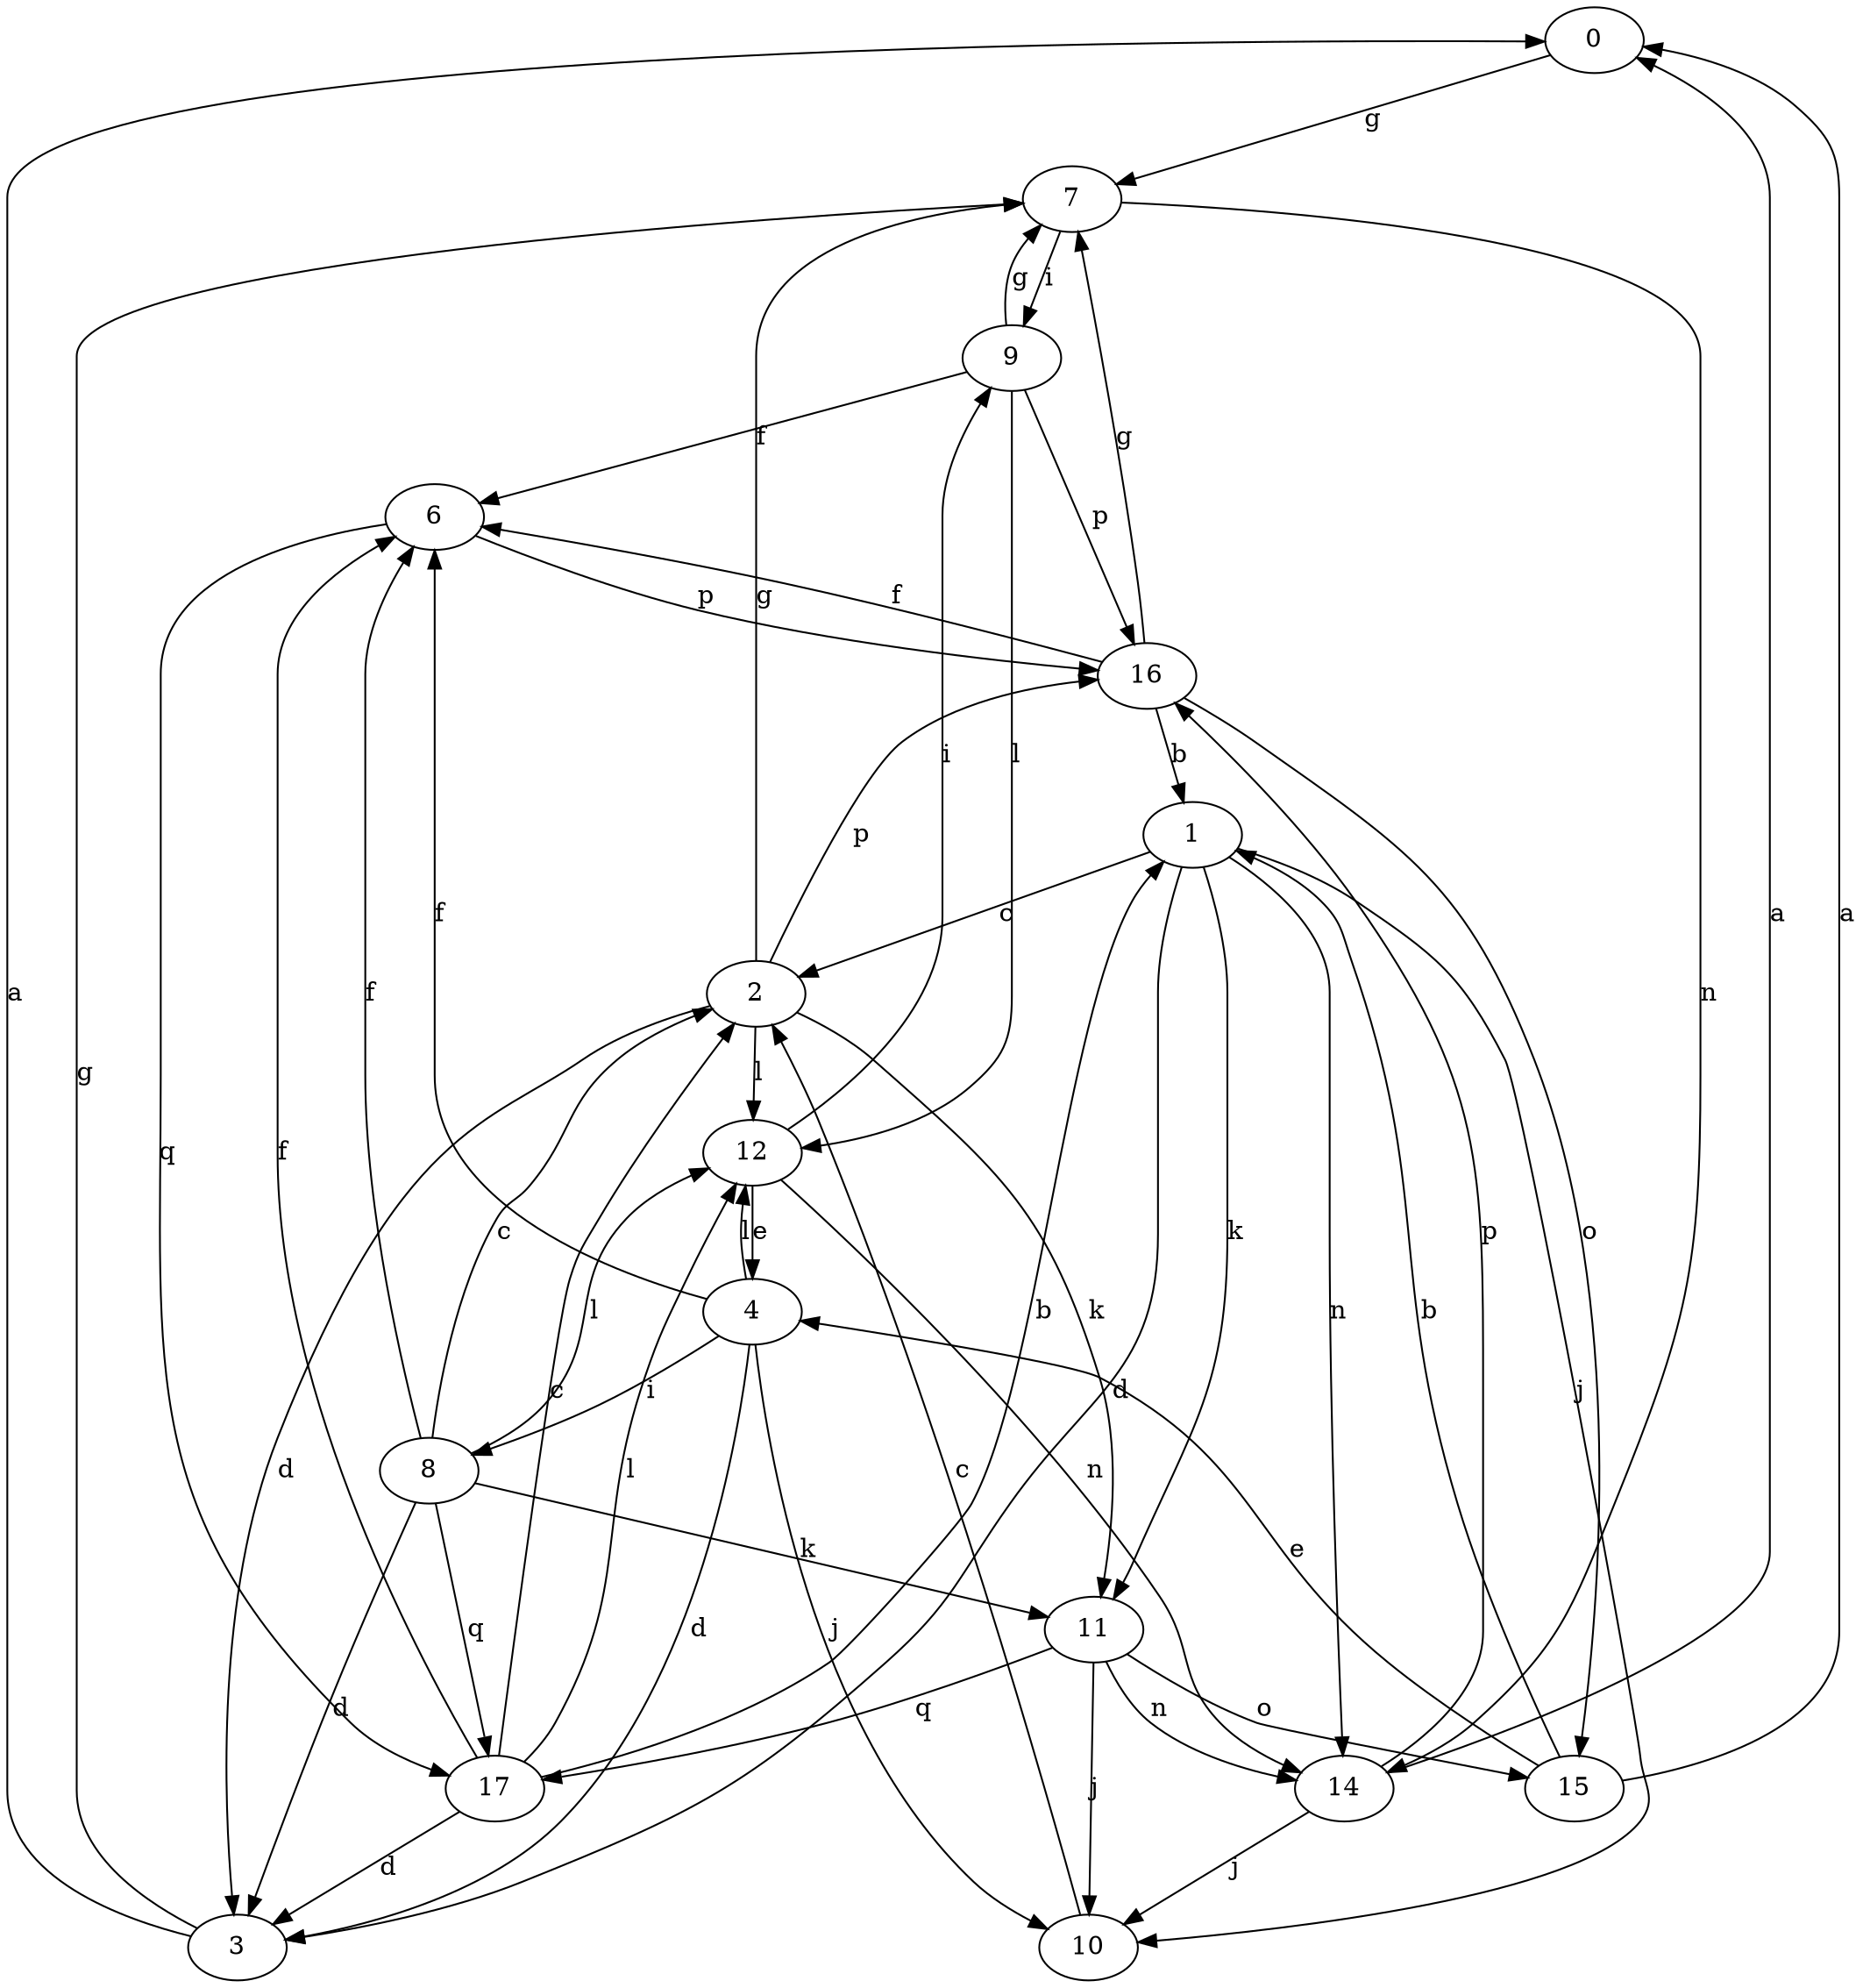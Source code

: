 strict digraph  {
0;
1;
2;
3;
4;
6;
7;
8;
9;
10;
11;
12;
14;
15;
16;
17;
0 -> 7  [label=g];
1 -> 2  [label=c];
1 -> 3  [label=d];
1 -> 10  [label=j];
1 -> 11  [label=k];
1 -> 14  [label=n];
2 -> 3  [label=d];
2 -> 7  [label=g];
2 -> 11  [label=k];
2 -> 12  [label=l];
2 -> 16  [label=p];
3 -> 0  [label=a];
3 -> 7  [label=g];
4 -> 3  [label=d];
4 -> 6  [label=f];
4 -> 8  [label=i];
4 -> 10  [label=j];
4 -> 12  [label=l];
6 -> 16  [label=p];
6 -> 17  [label=q];
7 -> 9  [label=i];
7 -> 14  [label=n];
8 -> 2  [label=c];
8 -> 3  [label=d];
8 -> 6  [label=f];
8 -> 11  [label=k];
8 -> 12  [label=l];
8 -> 17  [label=q];
9 -> 6  [label=f];
9 -> 7  [label=g];
9 -> 12  [label=l];
9 -> 16  [label=p];
10 -> 2  [label=c];
11 -> 10  [label=j];
11 -> 14  [label=n];
11 -> 15  [label=o];
11 -> 17  [label=q];
12 -> 4  [label=e];
12 -> 9  [label=i];
12 -> 14  [label=n];
14 -> 0  [label=a];
14 -> 10  [label=j];
14 -> 16  [label=p];
15 -> 0  [label=a];
15 -> 1  [label=b];
15 -> 4  [label=e];
16 -> 1  [label=b];
16 -> 6  [label=f];
16 -> 7  [label=g];
16 -> 15  [label=o];
17 -> 1  [label=b];
17 -> 2  [label=c];
17 -> 3  [label=d];
17 -> 6  [label=f];
17 -> 12  [label=l];
}
